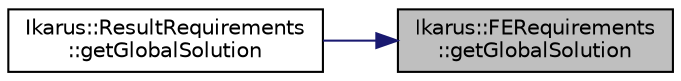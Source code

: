 digraph "Ikarus::FERequirements::getGlobalSolution"
{
 // LATEX_PDF_SIZE
  edge [fontname="Helvetica",fontsize="10",labelfontname="Helvetica",labelfontsize="10"];
  node [fontname="Helvetica",fontsize="10",shape=record];
  rankdir="RL";
  Node1 [label="Ikarus::FERequirements\l::getGlobalSolution",height=0.2,width=0.4,color="black", fillcolor="grey75", style="filled", fontcolor="black",tooltip="Get the raw global solution vector for a specific type."];
  Node1 -> Node2 [dir="back",color="midnightblue",fontsize="10",style="solid",fontname="Helvetica"];
  Node2 [label="Ikarus::ResultRequirements\l::getGlobalSolution",height=0.2,width=0.4,color="black", fillcolor="white", style="filled",URL="$a01262.html#a15c5fab8c1190b52ff013c244fdfa486",tooltip="Get the global solution for a specific global solution type."];
}
